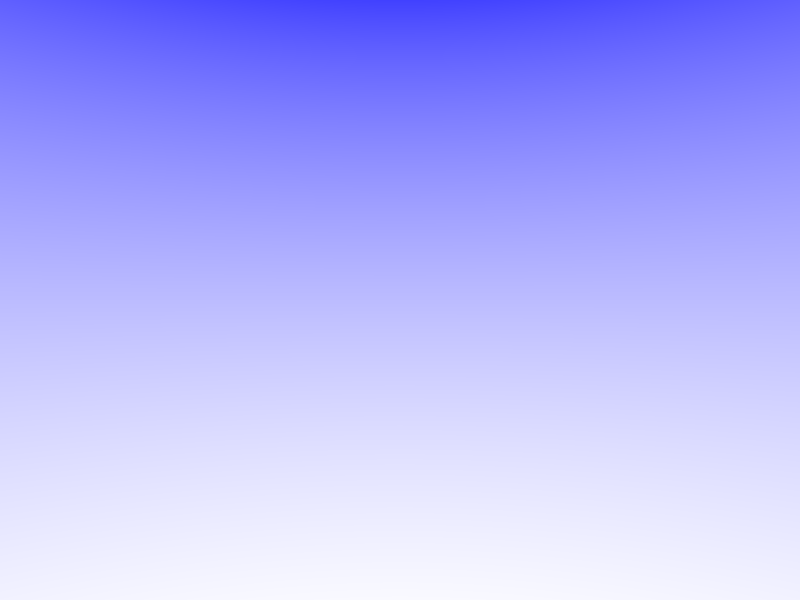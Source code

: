 #include "colors.inc"

camera {
    location <0, 0, -10>
    look_at  <0, 0,  0>
}

background{
    Grey
}

sky_sphere{
    pigment{
        gradient y
        color_map{
            [0 color White]
            [1 color Blue]
        }
        translate <0, -.5, 0>
    }
}

light_source {
    <4, 6, -10> // <x, y, z>
    White
}

